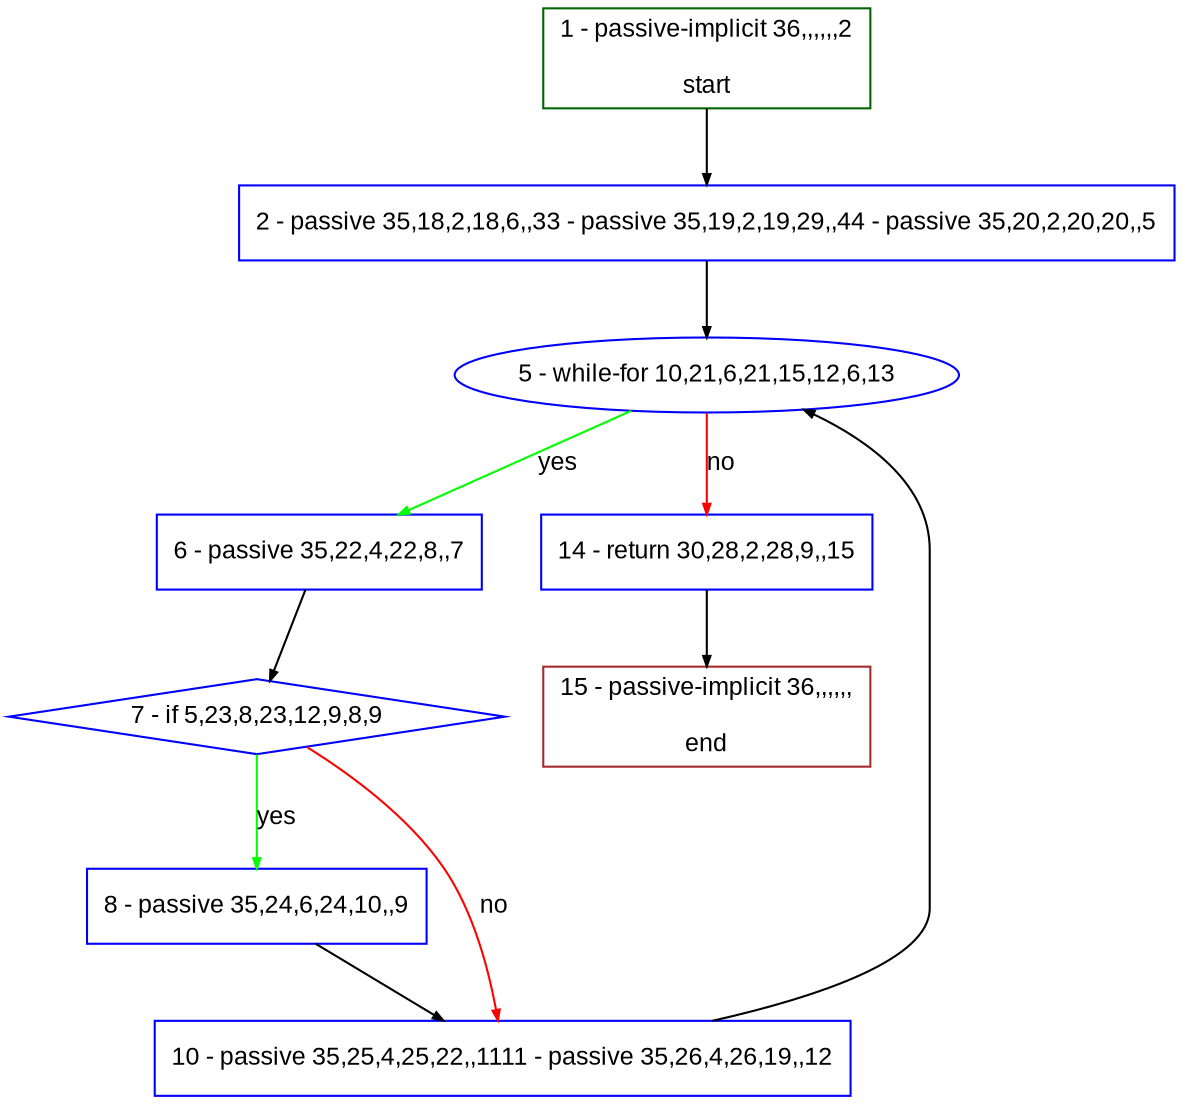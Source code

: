 digraph "" {
  graph [bgcolor="white", fillcolor="#FFFFCC", pack="true", packmode="clust", fontname="Arial", label="", fontsize="12", compound="true", style="rounded,filled"];
  node [node_initialized="no", fillcolor="white", fontname="Arial", label="", color="grey", fontsize="12", fixedsize="false", compound="true", shape="rectangle", style="filled"];
  edge [arrowtail="none", lhead="", fontcolor="black", fontname="Arial", label="", color="black", fontsize="12", arrowhead="normal", arrowsize="0.5", compound="true", ltail="", dir="forward"];
  __N1 [fillcolor="#ffffff", label="2 - passive 35,18,2,18,6,,33 - passive 35,19,2,19,29,,44 - passive 35,20,2,20,20,,5", color="#0000ff", shape="box", style="filled"];
  __N2 [fillcolor="#ffffff", label="1 - passive-implicit 36,,,,,,2\n\nstart", color="#006400", shape="box", style="filled"];
  __N3 [fillcolor="#ffffff", label="5 - while-for 10,21,6,21,15,12,6,13", color="#0000ff", shape="oval", style="filled"];
  __N4 [fillcolor="#ffffff", label="6 - passive 35,22,4,22,8,,7", color="#0000ff", shape="box", style="filled"];
  __N5 [fillcolor="#ffffff", label="14 - return 30,28,2,28,9,,15", color="#0000ff", shape="box", style="filled"];
  __N6 [fillcolor="#ffffff", label="7 - if 5,23,8,23,12,9,8,9", color="#0000ff", shape="diamond", style="filled"];
  __N7 [fillcolor="#ffffff", label="8 - passive 35,24,6,24,10,,9", color="#0000ff", shape="box", style="filled"];
  __N8 [fillcolor="#ffffff", label="10 - passive 35,25,4,25,22,,1111 - passive 35,26,4,26,19,,12", color="#0000ff", shape="box", style="filled"];
  __N9 [fillcolor="#ffffff", label="15 - passive-implicit 36,,,,,,\n\nend", color="#a52a2a", shape="box", style="filled"];
  __N2 -> __N1 [arrowtail="none", color="#000000", label="", arrowhead="normal", dir="forward"];
  __N1 -> __N3 [arrowtail="none", color="#000000", label="", arrowhead="normal", dir="forward"];
  __N3 -> __N4 [arrowtail="none", color="#00ff00", label="yes", arrowhead="normal", dir="forward"];
  __N3 -> __N5 [arrowtail="none", color="#ff0000", label="no", arrowhead="normal", dir="forward"];
  __N4 -> __N6 [arrowtail="none", color="#000000", label="", arrowhead="normal", dir="forward"];
  __N6 -> __N7 [arrowtail="none", color="#00ff00", label="yes", arrowhead="normal", dir="forward"];
  __N6 -> __N8 [arrowtail="none", color="#ff0000", label="no", arrowhead="normal", dir="forward"];
  __N7 -> __N8 [arrowtail="none", color="#000000", label="", arrowhead="normal", dir="forward"];
  __N8 -> __N3 [arrowtail="none", color="#000000", label="", arrowhead="normal", dir="forward"];
  __N5 -> __N9 [arrowtail="none", color="#000000", label="", arrowhead="normal", dir="forward"];
}
